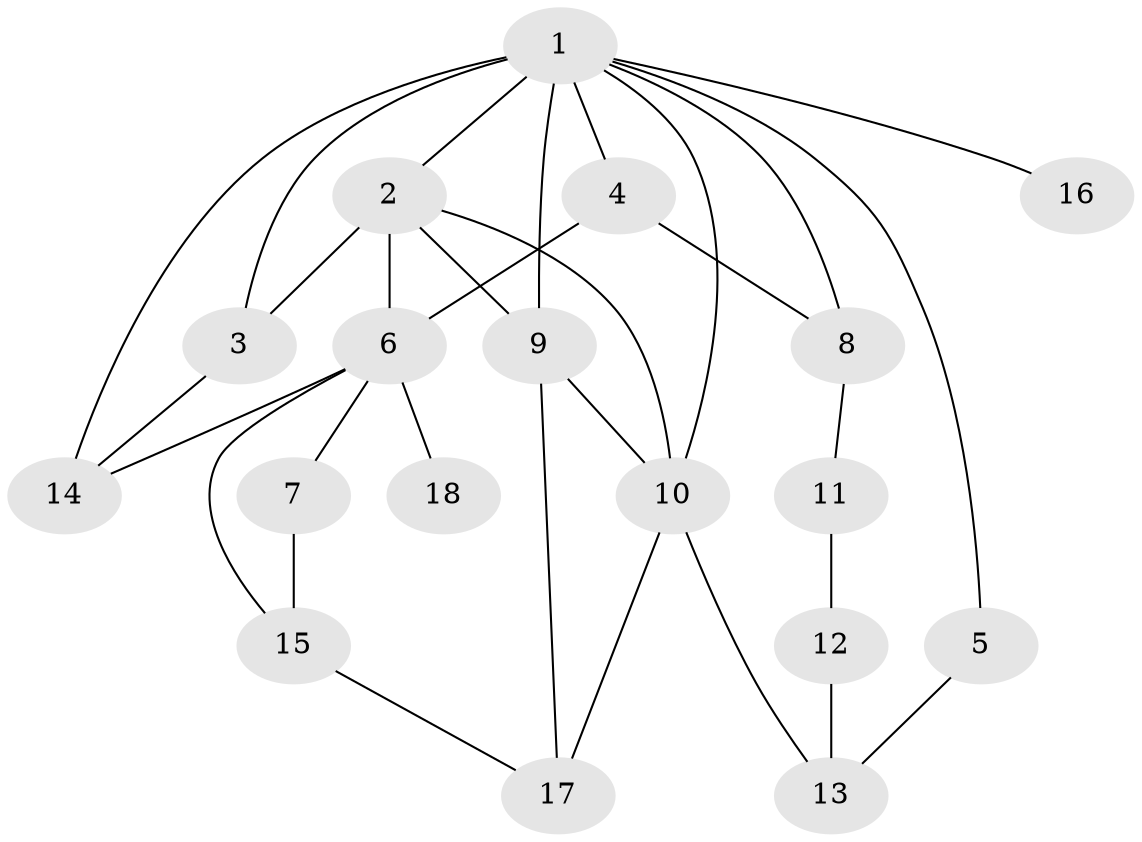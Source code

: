 // original degree distribution, {10: 0.017857142857142856, 5: 0.07142857142857142, 3: 0.21428571428571427, 4: 0.10714285714285714, 1: 0.25, 2: 0.32142857142857145, 6: 0.017857142857142856}
// Generated by graph-tools (version 1.1) at 2025/48/03/04/25 22:48:38]
// undirected, 18 vertices, 30 edges
graph export_dot {
  node [color=gray90,style=filled];
  1;
  2;
  3;
  4;
  5;
  6;
  7;
  8;
  9;
  10;
  11;
  12;
  13;
  14;
  15;
  16;
  17;
  18;
  1 -- 2 [weight=1.0];
  1 -- 3 [weight=1.0];
  1 -- 4 [weight=1.0];
  1 -- 5 [weight=1.0];
  1 -- 8 [weight=1.0];
  1 -- 9 [weight=1.0];
  1 -- 10 [weight=1.0];
  1 -- 14 [weight=2.0];
  1 -- 16 [weight=1.0];
  2 -- 3 [weight=1.0];
  2 -- 6 [weight=1.0];
  2 -- 9 [weight=1.0];
  2 -- 10 [weight=1.0];
  3 -- 14 [weight=1.0];
  4 -- 6 [weight=1.0];
  4 -- 8 [weight=1.0];
  5 -- 13 [weight=1.0];
  6 -- 7 [weight=1.0];
  6 -- 14 [weight=1.0];
  6 -- 15 [weight=1.0];
  6 -- 18 [weight=2.0];
  7 -- 15 [weight=1.0];
  8 -- 11 [weight=1.0];
  9 -- 10 [weight=3.0];
  9 -- 17 [weight=1.0];
  10 -- 13 [weight=1.0];
  10 -- 17 [weight=1.0];
  11 -- 12 [weight=2.0];
  12 -- 13 [weight=1.0];
  15 -- 17 [weight=1.0];
}
